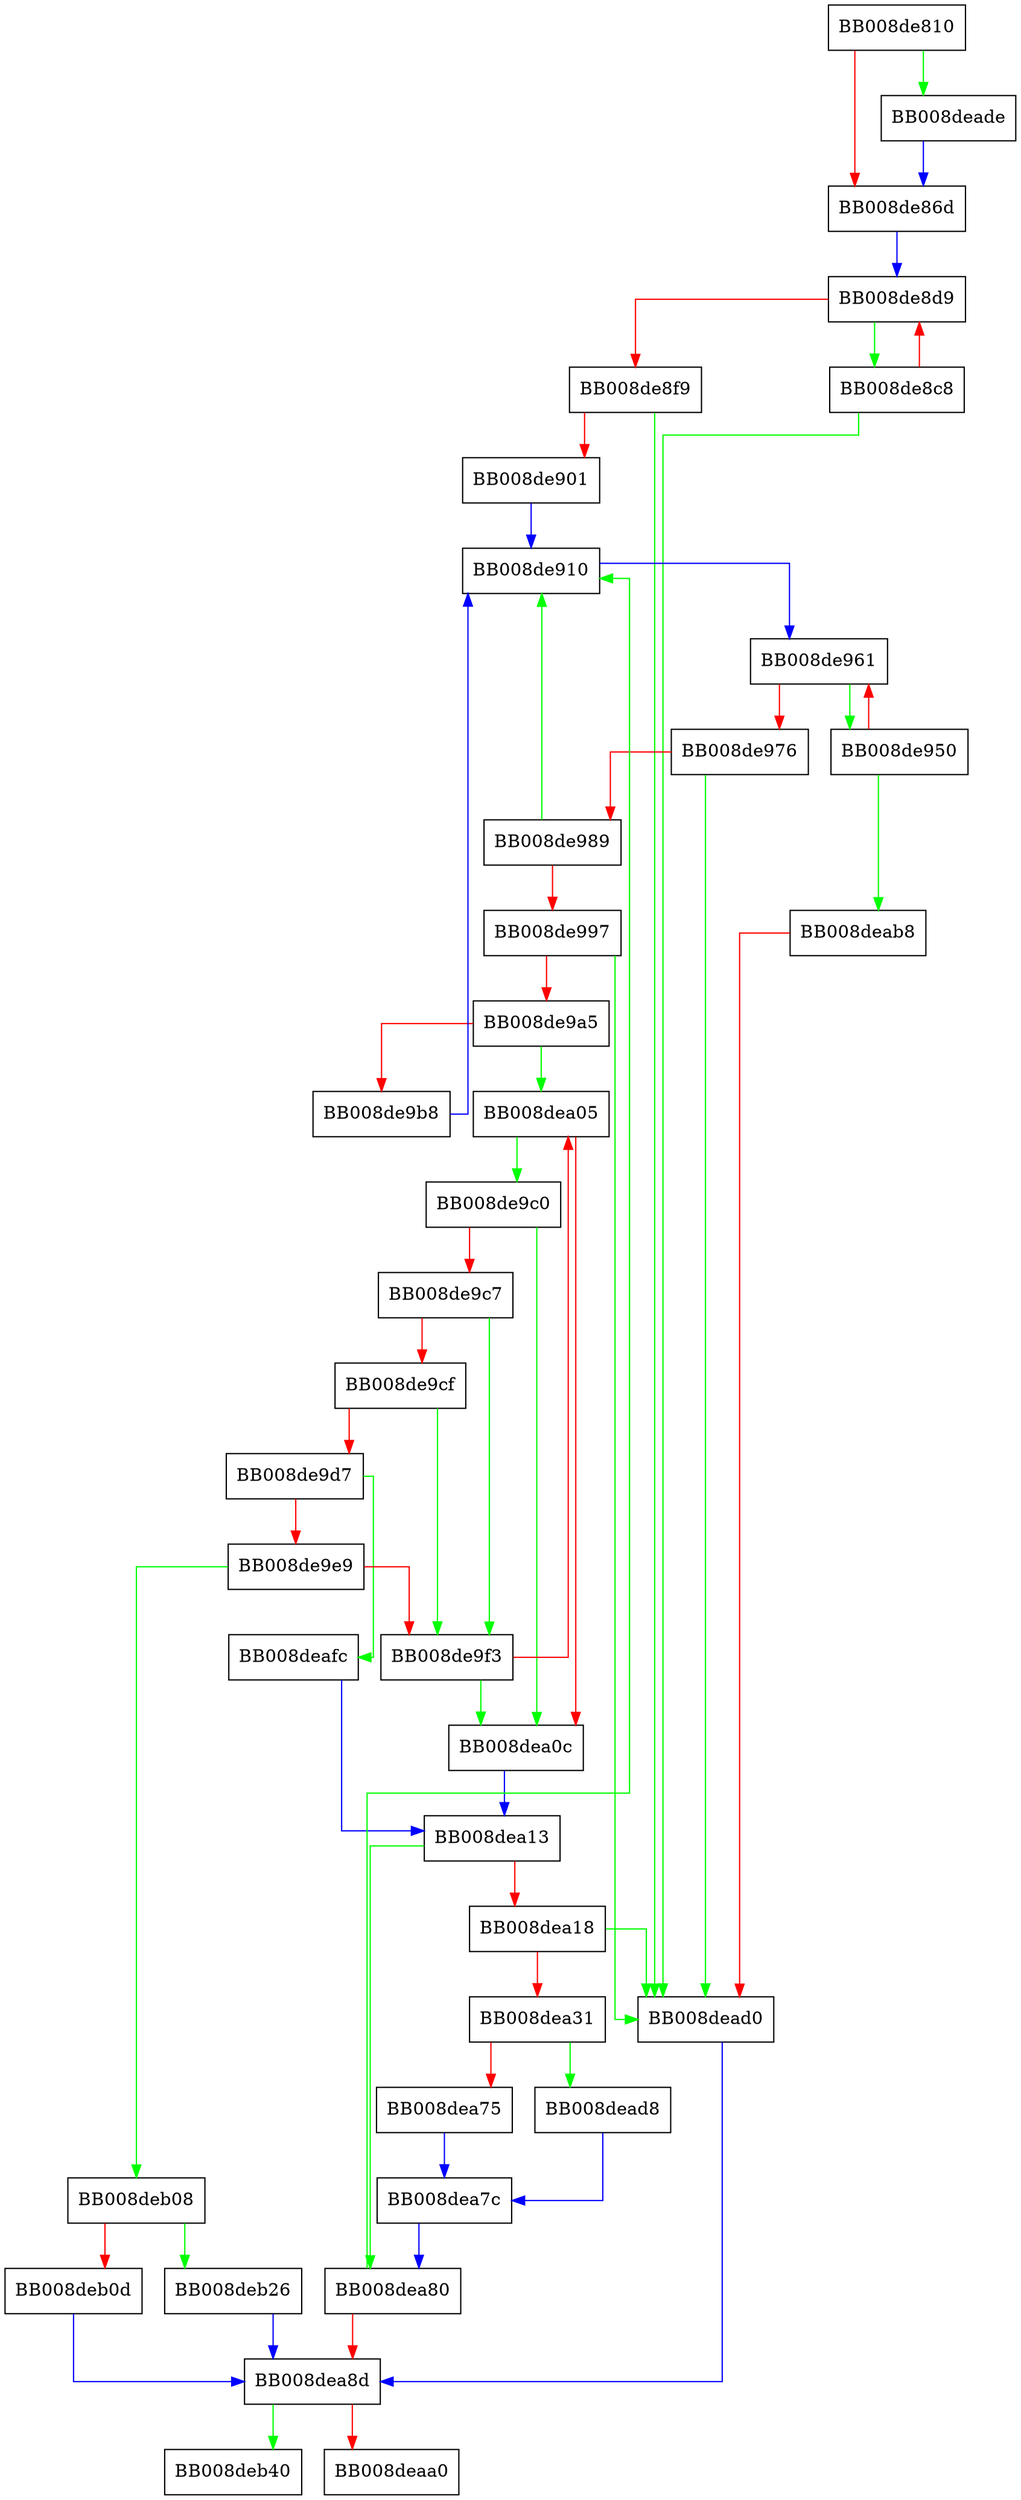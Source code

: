 digraph __netlink_request {
  node [shape="box"];
  graph [splines=ortho];
  BB008de810 -> BB008deade [color="green"];
  BB008de810 -> BB008de86d [color="red"];
  BB008de86d -> BB008de8d9 [color="blue"];
  BB008de8c8 -> BB008dead0 [color="green"];
  BB008de8c8 -> BB008de8d9 [color="red"];
  BB008de8d9 -> BB008de8c8 [color="green"];
  BB008de8d9 -> BB008de8f9 [color="red"];
  BB008de8f9 -> BB008dead0 [color="green"];
  BB008de8f9 -> BB008de901 [color="red"];
  BB008de901 -> BB008de910 [color="blue"];
  BB008de910 -> BB008de961 [color="blue"];
  BB008de950 -> BB008deab8 [color="green"];
  BB008de950 -> BB008de961 [color="red"];
  BB008de961 -> BB008de950 [color="green"];
  BB008de961 -> BB008de976 [color="red"];
  BB008de976 -> BB008dead0 [color="green"];
  BB008de976 -> BB008de989 [color="red"];
  BB008de989 -> BB008de910 [color="green"];
  BB008de989 -> BB008de997 [color="red"];
  BB008de997 -> BB008dead0 [color="green"];
  BB008de997 -> BB008de9a5 [color="red"];
  BB008de9a5 -> BB008dea05 [color="green"];
  BB008de9a5 -> BB008de9b8 [color="red"];
  BB008de9b8 -> BB008de910 [color="blue"];
  BB008de9c0 -> BB008dea0c [color="green"];
  BB008de9c0 -> BB008de9c7 [color="red"];
  BB008de9c7 -> BB008de9f3 [color="green"];
  BB008de9c7 -> BB008de9cf [color="red"];
  BB008de9cf -> BB008de9f3 [color="green"];
  BB008de9cf -> BB008de9d7 [color="red"];
  BB008de9d7 -> BB008deafc [color="green"];
  BB008de9d7 -> BB008de9e9 [color="red"];
  BB008de9e9 -> BB008deb08 [color="green"];
  BB008de9e9 -> BB008de9f3 [color="red"];
  BB008de9f3 -> BB008dea0c [color="green"];
  BB008de9f3 -> BB008dea05 [color="red"];
  BB008dea05 -> BB008de9c0 [color="green"];
  BB008dea05 -> BB008dea0c [color="red"];
  BB008dea0c -> BB008dea13 [color="blue"];
  BB008dea13 -> BB008dea80 [color="green"];
  BB008dea13 -> BB008dea18 [color="red"];
  BB008dea18 -> BB008dead0 [color="green"];
  BB008dea18 -> BB008dea31 [color="red"];
  BB008dea31 -> BB008dead8 [color="green"];
  BB008dea31 -> BB008dea75 [color="red"];
  BB008dea75 -> BB008dea7c [color="blue"];
  BB008dea7c -> BB008dea80 [color="blue"];
  BB008dea80 -> BB008de910 [color="green"];
  BB008dea80 -> BB008dea8d [color="red"];
  BB008dea8d -> BB008deb40 [color="green"];
  BB008dea8d -> BB008deaa0 [color="red"];
  BB008deab8 -> BB008dead0 [color="red"];
  BB008dead0 -> BB008dea8d [color="blue"];
  BB008dead8 -> BB008dea7c [color="blue"];
  BB008deade -> BB008de86d [color="blue"];
  BB008deafc -> BB008dea13 [color="blue"];
  BB008deb08 -> BB008deb26 [color="green"];
  BB008deb08 -> BB008deb0d [color="red"];
  BB008deb0d -> BB008dea8d [color="blue"];
  BB008deb26 -> BB008dea8d [color="blue"];
}